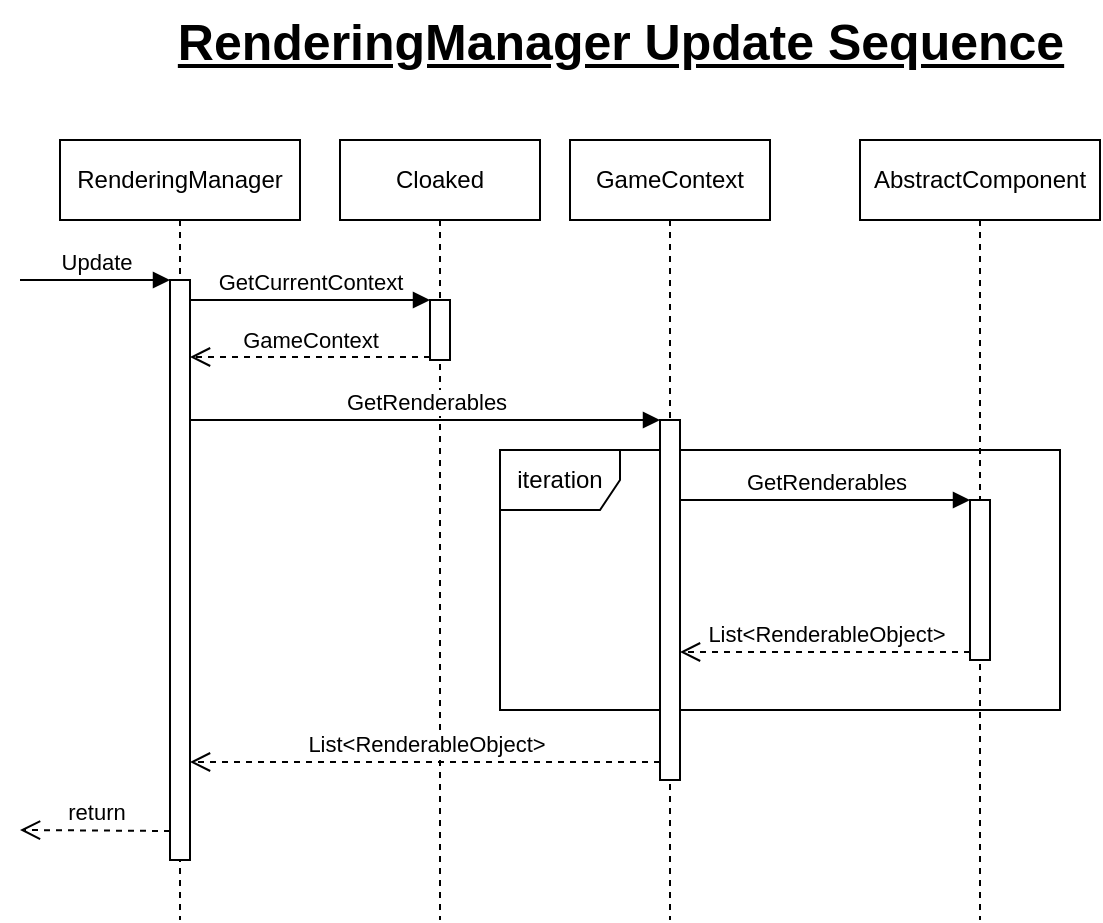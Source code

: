 <mxfile version="13.6.5" type="device"><diagram id="ybT_pEtvo1t2Z6JOh3Pl" name="Page-1"><mxGraphModel dx="1185" dy="594" grid="1" gridSize="10" guides="1" tooltips="1" connect="1" arrows="1" fold="1" page="1" pageScale="1" pageWidth="850" pageHeight="1100" math="0" shadow="0"><root><mxCell id="0"/><mxCell id="1" parent="0"/><mxCell id="I1d31AF0sW7MppKURRzy-17" value="iteration" style="shape=umlFrame;whiteSpace=wrap;html=1;" vertex="1" parent="1"><mxGeometry x="340" y="235" width="280" height="130" as="geometry"/></mxCell><mxCell id="I1d31AF0sW7MppKURRzy-9" value="GetCurrentContext" style="html=1;verticalAlign=bottom;endArrow=block;entryX=0;entryY=0;" edge="1" target="I1d31AF0sW7MppKURRzy-8" parent="1" source="I1d31AF0sW7MppKURRzy-2"><mxGeometry relative="1" as="geometry"><mxPoint x="220" y="160" as="sourcePoint"/></mxGeometry></mxCell><mxCell id="I1d31AF0sW7MppKURRzy-1" value="RenderingManager" style="shape=umlLifeline;perimeter=lifelinePerimeter;whiteSpace=wrap;html=1;container=1;collapsible=0;recursiveResize=0;outlineConnect=0;" vertex="1" parent="1"><mxGeometry x="120" y="80" width="120" height="390" as="geometry"/></mxCell><mxCell id="I1d31AF0sW7MppKURRzy-3" value="Update" style="html=1;verticalAlign=bottom;endArrow=block;entryX=0;entryY=0;" edge="1" target="I1d31AF0sW7MppKURRzy-2" parent="I1d31AF0sW7MppKURRzy-1"><mxGeometry relative="1" as="geometry"><mxPoint x="-20" y="70" as="sourcePoint"/></mxGeometry></mxCell><mxCell id="I1d31AF0sW7MppKURRzy-4" value="return" style="html=1;verticalAlign=bottom;endArrow=open;dashed=1;endSize=8;exitX=0;exitY=0.95;" edge="1" source="I1d31AF0sW7MppKURRzy-2" parent="I1d31AF0sW7MppKURRzy-1"><mxGeometry relative="1" as="geometry"><mxPoint x="-20" y="345" as="targetPoint"/></mxGeometry></mxCell><mxCell id="I1d31AF0sW7MppKURRzy-2" value="" style="html=1;points=[];perimeter=orthogonalPerimeter;" vertex="1" parent="I1d31AF0sW7MppKURRzy-1"><mxGeometry x="55" y="70" width="10" height="290" as="geometry"/></mxCell><mxCell id="I1d31AF0sW7MppKURRzy-5" value="Cloaked" style="shape=umlLifeline;perimeter=lifelinePerimeter;whiteSpace=wrap;html=1;container=1;collapsible=0;recursiveResize=0;outlineConnect=0;" vertex="1" parent="1"><mxGeometry x="260" y="80" width="100" height="390" as="geometry"/></mxCell><mxCell id="I1d31AF0sW7MppKURRzy-8" value="" style="html=1;points=[];perimeter=orthogonalPerimeter;" vertex="1" parent="I1d31AF0sW7MppKURRzy-5"><mxGeometry x="45" y="80" width="10" height="30" as="geometry"/></mxCell><mxCell id="I1d31AF0sW7MppKURRzy-6" value="GameContext" style="shape=umlLifeline;perimeter=lifelinePerimeter;whiteSpace=wrap;html=1;container=1;collapsible=0;recursiveResize=0;outlineConnect=0;" vertex="1" parent="1"><mxGeometry x="375" y="80" width="100" height="390" as="geometry"/></mxCell><mxCell id="I1d31AF0sW7MppKURRzy-11" value="" style="html=1;points=[];perimeter=orthogonalPerimeter;" vertex="1" parent="I1d31AF0sW7MppKURRzy-6"><mxGeometry x="45" y="140" width="10" height="180" as="geometry"/></mxCell><mxCell id="I1d31AF0sW7MppKURRzy-7" value="AbstractComponent" style="shape=umlLifeline;perimeter=lifelinePerimeter;whiteSpace=wrap;html=1;container=1;collapsible=0;recursiveResize=0;outlineConnect=0;" vertex="1" parent="1"><mxGeometry x="520" y="80" width="120" height="390" as="geometry"/></mxCell><mxCell id="I1d31AF0sW7MppKURRzy-10" value="GameContext" style="html=1;verticalAlign=bottom;endArrow=open;dashed=1;endSize=8;exitX=0;exitY=0.95;" edge="1" source="I1d31AF0sW7MppKURRzy-8" parent="1" target="I1d31AF0sW7MppKURRzy-2"><mxGeometry relative="1" as="geometry"><mxPoint x="200" y="236" as="targetPoint"/></mxGeometry></mxCell><mxCell id="I1d31AF0sW7MppKURRzy-12" value="GetRenderables" style="html=1;verticalAlign=bottom;endArrow=block;entryX=0;entryY=0;" edge="1" target="I1d31AF0sW7MppKURRzy-11" parent="1" source="I1d31AF0sW7MppKURRzy-2"><mxGeometry relative="1" as="geometry"><mxPoint x="180" y="260" as="sourcePoint"/></mxGeometry></mxCell><mxCell id="I1d31AF0sW7MppKURRzy-13" value="List&amp;lt;RenderableObject&amp;gt;" style="html=1;verticalAlign=bottom;endArrow=open;dashed=1;endSize=8;exitX=0;exitY=0.95;" edge="1" source="I1d31AF0sW7MppKURRzy-11" parent="1" target="I1d31AF0sW7MppKURRzy-2"><mxGeometry relative="1" as="geometry"><mxPoint x="180" y="336" as="targetPoint"/></mxGeometry></mxCell><mxCell id="I1d31AF0sW7MppKURRzy-14" value="" style="html=1;points=[];perimeter=orthogonalPerimeter;" vertex="1" parent="1"><mxGeometry x="575" y="260" width="10" height="80" as="geometry"/></mxCell><mxCell id="I1d31AF0sW7MppKURRzy-15" value="GetRenderables" style="html=1;verticalAlign=bottom;endArrow=block;entryX=0;entryY=0;" edge="1" target="I1d31AF0sW7MppKURRzy-14" parent="1"><mxGeometry relative="1" as="geometry"><mxPoint x="430" y="260" as="sourcePoint"/></mxGeometry></mxCell><mxCell id="I1d31AF0sW7MppKURRzy-16" value="List&amp;lt;RenderableObject&amp;gt;" style="html=1;verticalAlign=bottom;endArrow=open;dashed=1;endSize=8;exitX=0;exitY=0.95;" edge="1" source="I1d31AF0sW7MppKURRzy-14" parent="1"><mxGeometry relative="1" as="geometry"><mxPoint x="430" y="336" as="targetPoint"/></mxGeometry></mxCell><mxCell id="I1d31AF0sW7MppKURRzy-18" value="RenderingManager Update Sequence" style="text;html=1;align=center;verticalAlign=middle;resizable=0;points=[];autosize=1;fontSize=25;fontStyle=5" vertex="1" parent="1"><mxGeometry x="170" y="10" width="460" height="40" as="geometry"/></mxCell></root></mxGraphModel></diagram></mxfile>